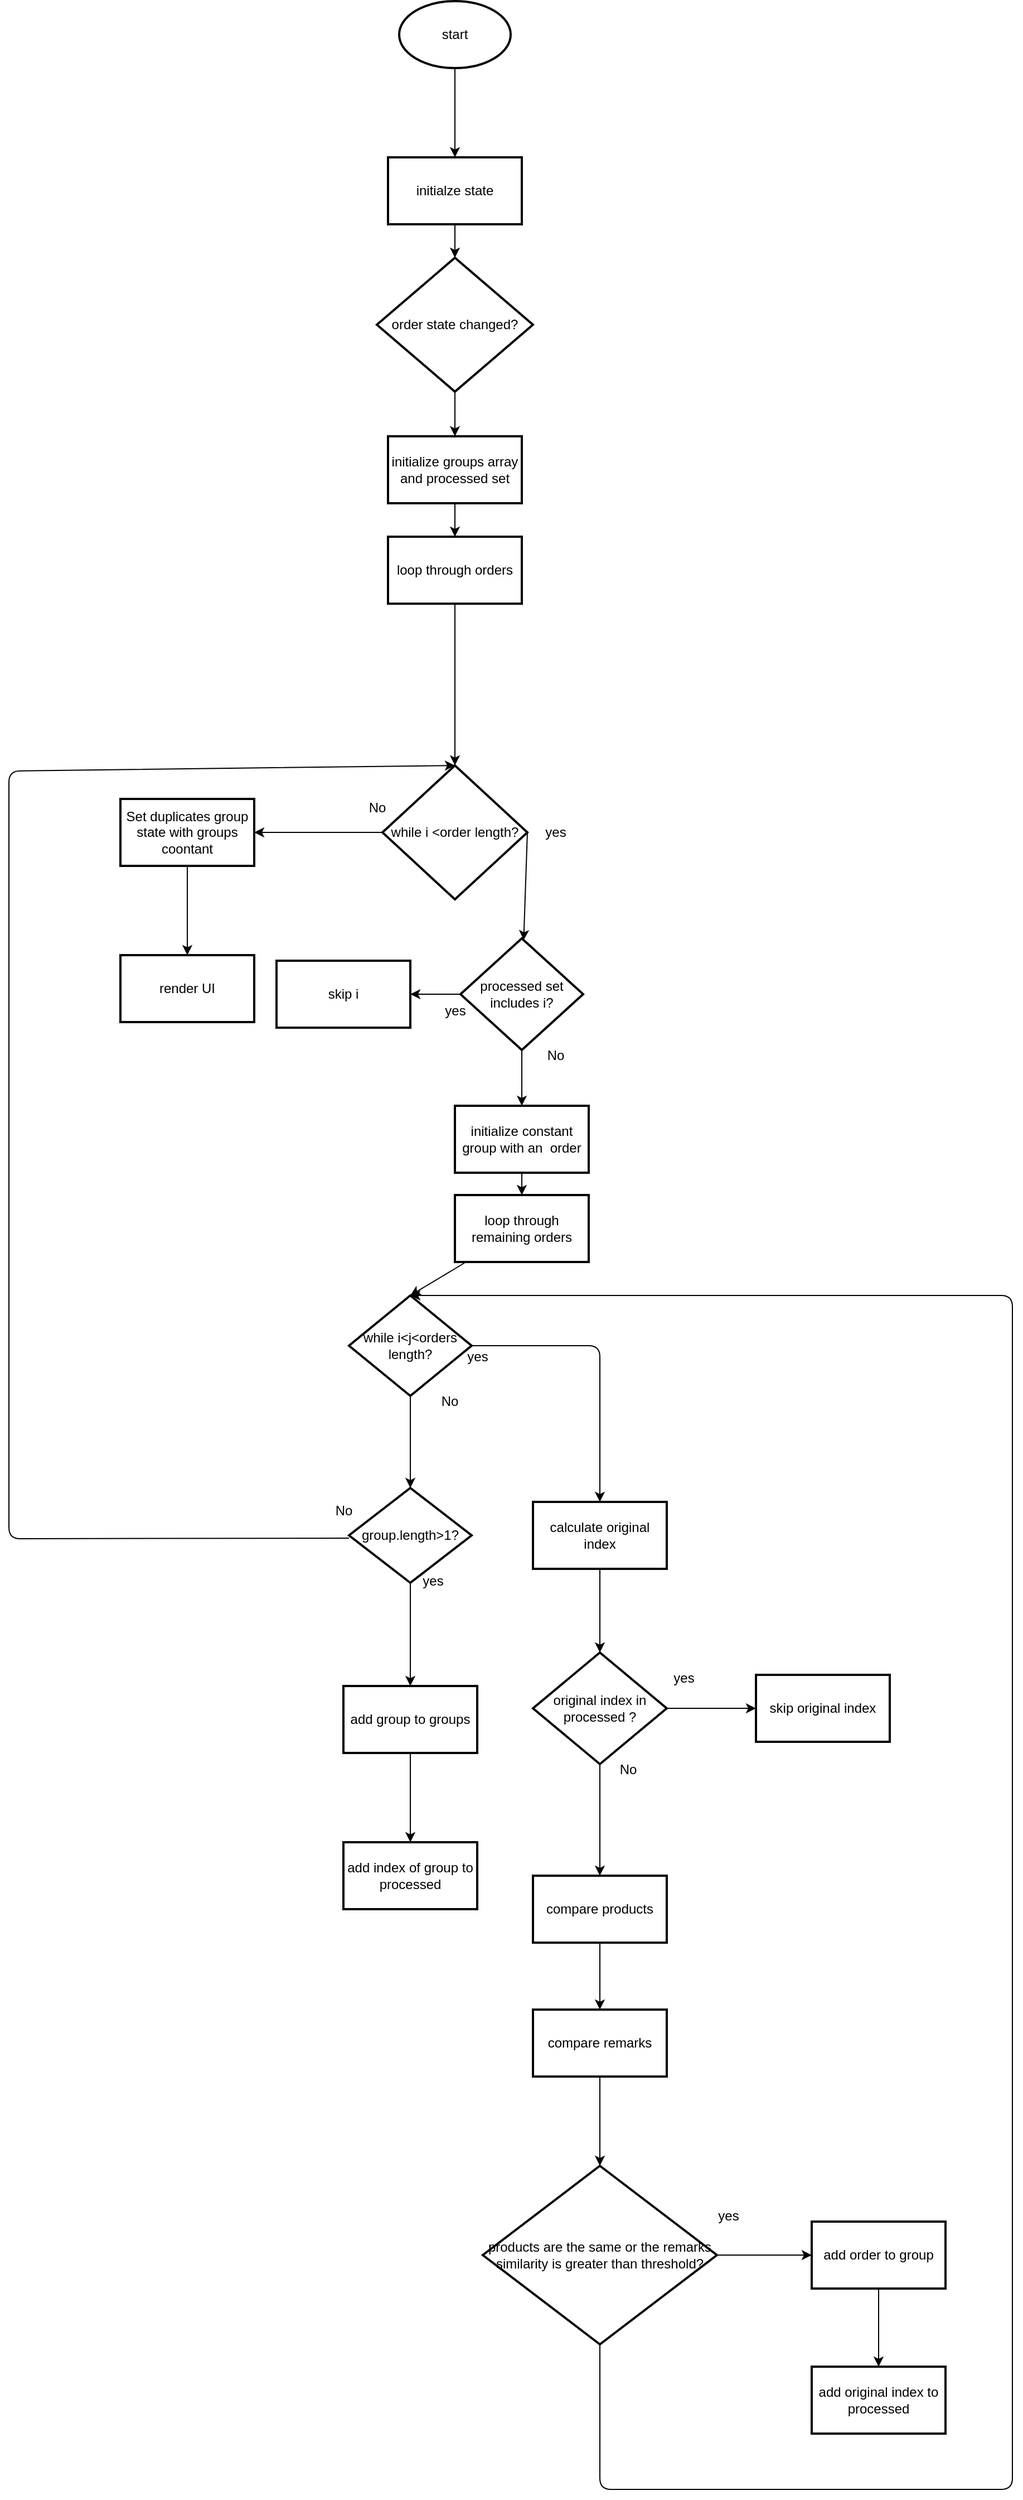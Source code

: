 <mxfile>
    <diagram id="Kq7jVIk-kFFWTAk3DDVk" name="Page-1">
        <mxGraphModel dx="1574" dy="467" grid="1" gridSize="10" guides="1" tooltips="1" connect="1" arrows="1" fold="1" page="1" pageScale="1" pageWidth="850" pageHeight="1100" math="0" shadow="0">
            <root>
                <mxCell id="0"/>
                <mxCell id="1" parent="0"/>
                <mxCell id="4" value="" style="edgeStyle=none;html=1;" edge="1" parent="1" source="2" target="3">
                    <mxGeometry relative="1" as="geometry"/>
                </mxCell>
                <mxCell id="2" value="start" style="strokeWidth=2;html=1;shape=mxgraph.flowchart.start_1;whiteSpace=wrap;" vertex="1" parent="1">
                    <mxGeometry x="180" y="140" width="100" height="60" as="geometry"/>
                </mxCell>
                <mxCell id="6" value="" style="edgeStyle=none;html=1;" edge="1" parent="1" source="3" target="5">
                    <mxGeometry relative="1" as="geometry"/>
                </mxCell>
                <mxCell id="3" value="initialze state" style="whiteSpace=wrap;html=1;strokeWidth=2;" vertex="1" parent="1">
                    <mxGeometry x="170" y="280" width="120" height="60" as="geometry"/>
                </mxCell>
                <mxCell id="21" value="" style="edgeStyle=none;html=1;" edge="1" parent="1" source="5" target="20">
                    <mxGeometry relative="1" as="geometry"/>
                </mxCell>
                <mxCell id="5" value="order state changed?" style="rhombus;whiteSpace=wrap;html=1;strokeWidth=2;" vertex="1" parent="1">
                    <mxGeometry x="160" y="370" width="140" height="120" as="geometry"/>
                </mxCell>
                <mxCell id="32" value="" style="edgeStyle=none;html=1;exitX=1;exitY=0.5;exitDx=0;exitDy=0;" edge="1" parent="1" source="11" target="31">
                    <mxGeometry relative="1" as="geometry"/>
                </mxCell>
                <mxCell id="72" value="" style="edgeStyle=none;html=1;" edge="1" parent="1" source="11" target="71">
                    <mxGeometry relative="1" as="geometry"/>
                </mxCell>
                <mxCell id="11" value="while i &amp;lt;order length?" style="rhombus;whiteSpace=wrap;html=1;strokeWidth=2;" vertex="1" parent="1">
                    <mxGeometry x="165" y="825" width="130" height="120" as="geometry"/>
                </mxCell>
                <mxCell id="15" value="" style="edgeStyle=none;html=1;" edge="1" parent="1" source="13" target="11">
                    <mxGeometry relative="1" as="geometry"/>
                </mxCell>
                <mxCell id="13" value="loop through orders" style="whiteSpace=wrap;html=1;strokeWidth=2;" vertex="1" parent="1">
                    <mxGeometry x="170" y="620" width="120" height="60" as="geometry"/>
                </mxCell>
                <mxCell id="27" value="" style="edgeStyle=none;html=1;" edge="1" parent="1" source="16" target="26">
                    <mxGeometry relative="1" as="geometry"/>
                </mxCell>
                <mxCell id="16" value="initialize constant group with an&amp;nbsp; order" style="whiteSpace=wrap;html=1;strokeWidth=2;" vertex="1" parent="1">
                    <mxGeometry x="230" y="1130" width="120" height="60" as="geometry"/>
                </mxCell>
                <mxCell id="22" style="edgeStyle=none;html=1;exitX=0.5;exitY=1;exitDx=0;exitDy=0;entryX=0.5;entryY=0;entryDx=0;entryDy=0;" edge="1" parent="1" source="20" target="13">
                    <mxGeometry relative="1" as="geometry"/>
                </mxCell>
                <mxCell id="20" value="initialize groups array and processed set" style="whiteSpace=wrap;html=1;strokeWidth=2;" vertex="1" parent="1">
                    <mxGeometry x="170" y="530" width="120" height="60" as="geometry"/>
                </mxCell>
                <mxCell id="38" value="" style="edgeStyle=none;html=1;exitX=1;exitY=0.5;exitDx=0;exitDy=0;" edge="1" parent="1" source="23" target="37">
                    <mxGeometry relative="1" as="geometry">
                        <Array as="points">
                            <mxPoint x="360" y="1345"/>
                        </Array>
                    </mxGeometry>
                </mxCell>
                <mxCell id="61" value="" style="edgeStyle=none;html=1;" edge="1" parent="1" source="23" target="60">
                    <mxGeometry relative="1" as="geometry"/>
                </mxCell>
                <mxCell id="23" value="while i&amp;lt;j&amp;lt;orders length?" style="rhombus;whiteSpace=wrap;html=1;strokeWidth=2;" vertex="1" parent="1">
                    <mxGeometry x="135" y="1300" width="110" height="90" as="geometry"/>
                </mxCell>
                <mxCell id="28" value="" style="edgeStyle=none;html=1;entryX=0.5;entryY=0;entryDx=0;entryDy=0;" edge="1" parent="1" source="26" target="23">
                    <mxGeometry relative="1" as="geometry"/>
                </mxCell>
                <mxCell id="26" value="loop through remaining orders" style="whiteSpace=wrap;html=1;strokeWidth=2;" vertex="1" parent="1">
                    <mxGeometry x="230" y="1210" width="120" height="60" as="geometry"/>
                </mxCell>
                <mxCell id="35" value="" style="edgeStyle=none;html=1;" edge="1" parent="1" source="31" target="34">
                    <mxGeometry relative="1" as="geometry"/>
                </mxCell>
                <mxCell id="36" style="edgeStyle=none;html=1;exitX=0.5;exitY=1;exitDx=0;exitDy=0;entryX=0.5;entryY=0;entryDx=0;entryDy=0;" edge="1" parent="1" source="31" target="16">
                    <mxGeometry relative="1" as="geometry"/>
                </mxCell>
                <mxCell id="31" value="processed set includes i?" style="rhombus;whiteSpace=wrap;html=1;strokeWidth=2;" vertex="1" parent="1">
                    <mxGeometry x="235" y="980" width="110" height="100" as="geometry"/>
                </mxCell>
                <mxCell id="33" value="yes" style="text;html=1;align=center;verticalAlign=middle;resizable=0;points=[];autosize=1;strokeColor=none;fillColor=none;" vertex="1" parent="1">
                    <mxGeometry x="210" y="1030" width="40" height="30" as="geometry"/>
                </mxCell>
                <mxCell id="34" value="skip i" style="whiteSpace=wrap;html=1;strokeWidth=2;" vertex="1" parent="1">
                    <mxGeometry x="70" y="1000" width="120" height="60" as="geometry"/>
                </mxCell>
                <mxCell id="40" value="" style="edgeStyle=none;html=1;" edge="1" parent="1" source="37" target="39">
                    <mxGeometry relative="1" as="geometry"/>
                </mxCell>
                <mxCell id="37" value="calculate original index" style="whiteSpace=wrap;html=1;strokeWidth=2;" vertex="1" parent="1">
                    <mxGeometry x="300" y="1485" width="120" height="60" as="geometry"/>
                </mxCell>
                <mxCell id="43" value="" style="edgeStyle=none;html=1;" edge="1" parent="1" source="39" target="42">
                    <mxGeometry relative="1" as="geometry"/>
                </mxCell>
                <mxCell id="45" value="" style="edgeStyle=none;html=1;" edge="1" parent="1" source="39" target="44">
                    <mxGeometry relative="1" as="geometry"/>
                </mxCell>
                <mxCell id="39" value="original index in processed ?" style="rhombus;whiteSpace=wrap;html=1;strokeWidth=2;" vertex="1" parent="1">
                    <mxGeometry x="300" y="1620" width="120" height="100" as="geometry"/>
                </mxCell>
                <mxCell id="41" value="yes" style="text;html=1;align=center;verticalAlign=middle;resizable=0;points=[];autosize=1;strokeColor=none;fillColor=none;" vertex="1" parent="1">
                    <mxGeometry x="415" y="1628" width="40" height="30" as="geometry"/>
                </mxCell>
                <mxCell id="42" value="skip original index" style="whiteSpace=wrap;html=1;strokeWidth=2;" vertex="1" parent="1">
                    <mxGeometry x="500" y="1640" width="120" height="60" as="geometry"/>
                </mxCell>
                <mxCell id="47" value="" style="edgeStyle=none;html=1;" edge="1" parent="1" source="44" target="46">
                    <mxGeometry relative="1" as="geometry"/>
                </mxCell>
                <mxCell id="44" value="compare products" style="whiteSpace=wrap;html=1;strokeWidth=2;" vertex="1" parent="1">
                    <mxGeometry x="300" y="1820" width="120" height="60" as="geometry"/>
                </mxCell>
                <mxCell id="49" value="" style="edgeStyle=none;html=1;" edge="1" parent="1" source="46" target="48">
                    <mxGeometry relative="1" as="geometry"/>
                </mxCell>
                <mxCell id="46" value="compare remarks" style="whiteSpace=wrap;html=1;strokeWidth=2;" vertex="1" parent="1">
                    <mxGeometry x="300" y="1940" width="120" height="60" as="geometry"/>
                </mxCell>
                <mxCell id="51" value="" style="edgeStyle=none;html=1;" edge="1" parent="1" source="48" target="50">
                    <mxGeometry relative="1" as="geometry"/>
                </mxCell>
                <mxCell id="57" style="edgeStyle=none;html=1;exitX=0.5;exitY=1;exitDx=0;exitDy=0;entryX=0.5;entryY=0;entryDx=0;entryDy=0;" edge="1" parent="1" target="23">
                    <mxGeometry relative="1" as="geometry">
                        <mxPoint x="440" y="1500" as="targetPoint"/>
                        <mxPoint x="360" y="2240" as="sourcePoint"/>
                        <Array as="points">
                            <mxPoint x="360" y="2370"/>
                            <mxPoint x="460" y="2370"/>
                            <mxPoint x="730" y="2370"/>
                            <mxPoint x="730" y="1620"/>
                            <mxPoint x="730" y="1300"/>
                        </Array>
                    </mxGeometry>
                </mxCell>
                <mxCell id="48" value="products are the same or the remarks similarity is greater than threshold?" style="rhombus;whiteSpace=wrap;html=1;strokeWidth=2;" vertex="1" parent="1">
                    <mxGeometry x="255" y="2080" width="210" height="160" as="geometry"/>
                </mxCell>
                <mxCell id="54" value="" style="edgeStyle=none;html=1;" edge="1" parent="1" source="50" target="53">
                    <mxGeometry relative="1" as="geometry"/>
                </mxCell>
                <mxCell id="50" value="add order to group" style="whiteSpace=wrap;html=1;strokeWidth=2;" vertex="1" parent="1">
                    <mxGeometry x="550" y="2130" width="120" height="60" as="geometry"/>
                </mxCell>
                <mxCell id="52" value="yes" style="text;html=1;align=center;verticalAlign=middle;resizable=0;points=[];autosize=1;strokeColor=none;fillColor=none;" vertex="1" parent="1">
                    <mxGeometry x="455" y="2110" width="40" height="30" as="geometry"/>
                </mxCell>
                <mxCell id="53" value="add original index to processed" style="whiteSpace=wrap;html=1;strokeWidth=2;" vertex="1" parent="1">
                    <mxGeometry x="550" y="2260" width="120" height="60" as="geometry"/>
                </mxCell>
                <mxCell id="55" value="yes" style="text;html=1;align=center;verticalAlign=middle;resizable=0;points=[];autosize=1;strokeColor=none;fillColor=none;" vertex="1" parent="1">
                    <mxGeometry x="300" y="870" width="40" height="30" as="geometry"/>
                </mxCell>
                <mxCell id="56" value="yes" style="text;html=1;align=center;verticalAlign=middle;resizable=0;points=[];autosize=1;strokeColor=none;fillColor=none;" vertex="1" parent="1">
                    <mxGeometry x="230" y="1340" width="40" height="30" as="geometry"/>
                </mxCell>
                <mxCell id="58" value="No" style="text;html=1;align=center;verticalAlign=middle;resizable=0;points=[];autosize=1;strokeColor=none;fillColor=none;" vertex="1" parent="1">
                    <mxGeometry x="365" y="1710" width="40" height="30" as="geometry"/>
                </mxCell>
                <mxCell id="59" value="No" style="text;html=1;align=center;verticalAlign=middle;resizable=0;points=[];autosize=1;strokeColor=none;fillColor=none;" vertex="1" parent="1">
                    <mxGeometry x="205" y="1380" width="40" height="30" as="geometry"/>
                </mxCell>
                <mxCell id="63" value="" style="edgeStyle=none;html=1;" edge="1" parent="1" source="60" target="62">
                    <mxGeometry relative="1" as="geometry"/>
                </mxCell>
                <mxCell id="68" style="edgeStyle=none;html=1;exitX=0;exitY=0.5;exitDx=0;exitDy=0;entryX=0.5;entryY=0;entryDx=0;entryDy=0;" edge="1" parent="1" target="11">
                    <mxGeometry relative="1" as="geometry">
                        <mxPoint x="-170" y="800" as="targetPoint"/>
                        <mxPoint x="135" y="1517.5" as="sourcePoint"/>
                        <Array as="points">
                            <mxPoint x="-170" y="1518"/>
                            <mxPoint x="-170" y="830"/>
                        </Array>
                    </mxGeometry>
                </mxCell>
                <mxCell id="60" value="group.length&amp;gt;1?" style="rhombus;whiteSpace=wrap;html=1;strokeWidth=2;" vertex="1" parent="1">
                    <mxGeometry x="135" y="1472.5" width="110" height="85" as="geometry"/>
                </mxCell>
                <mxCell id="65" value="" style="edgeStyle=none;html=1;" edge="1" parent="1" source="62" target="64">
                    <mxGeometry relative="1" as="geometry"/>
                </mxCell>
                <mxCell id="62" value="add group to groups" style="whiteSpace=wrap;html=1;strokeWidth=2;" vertex="1" parent="1">
                    <mxGeometry x="130" y="1650" width="120" height="60" as="geometry"/>
                </mxCell>
                <mxCell id="64" value="add index of group to processed" style="whiteSpace=wrap;html=1;strokeWidth=2;" vertex="1" parent="1">
                    <mxGeometry x="130" y="1790" width="120" height="60" as="geometry"/>
                </mxCell>
                <mxCell id="66" value="yes&lt;div&gt;&lt;br&gt;&lt;/div&gt;" style="text;html=1;align=center;verticalAlign=middle;resizable=0;points=[];autosize=1;strokeColor=none;fillColor=none;" vertex="1" parent="1">
                    <mxGeometry x="190" y="1543" width="40" height="40" as="geometry"/>
                </mxCell>
                <mxCell id="67" value="No" style="text;html=1;align=center;verticalAlign=middle;resizable=0;points=[];autosize=1;strokeColor=none;fillColor=none;" vertex="1" parent="1">
                    <mxGeometry x="110" y="1478" width="40" height="30" as="geometry"/>
                </mxCell>
                <mxCell id="70" value="No" style="text;html=1;align=center;verticalAlign=middle;resizable=0;points=[];autosize=1;strokeColor=none;fillColor=none;" vertex="1" parent="1">
                    <mxGeometry x="300" y="1070" width="40" height="30" as="geometry"/>
                </mxCell>
                <mxCell id="76" value="" style="edgeStyle=none;html=1;" edge="1" parent="1" source="71" target="75">
                    <mxGeometry relative="1" as="geometry"/>
                </mxCell>
                <mxCell id="71" value="Set duplicates group state with groups coontant" style="whiteSpace=wrap;html=1;strokeWidth=2;" vertex="1" parent="1">
                    <mxGeometry x="-70" y="855" width="120" height="60" as="geometry"/>
                </mxCell>
                <mxCell id="73" value="No" style="text;html=1;align=center;verticalAlign=middle;resizable=0;points=[];autosize=1;strokeColor=none;fillColor=none;" vertex="1" parent="1">
                    <mxGeometry x="140" y="848" width="40" height="30" as="geometry"/>
                </mxCell>
                <mxCell id="75" value="render UI" style="whiteSpace=wrap;html=1;strokeWidth=2;" vertex="1" parent="1">
                    <mxGeometry x="-70" y="995" width="120" height="60" as="geometry"/>
                </mxCell>
            </root>
        </mxGraphModel>
    </diagram>
</mxfile>